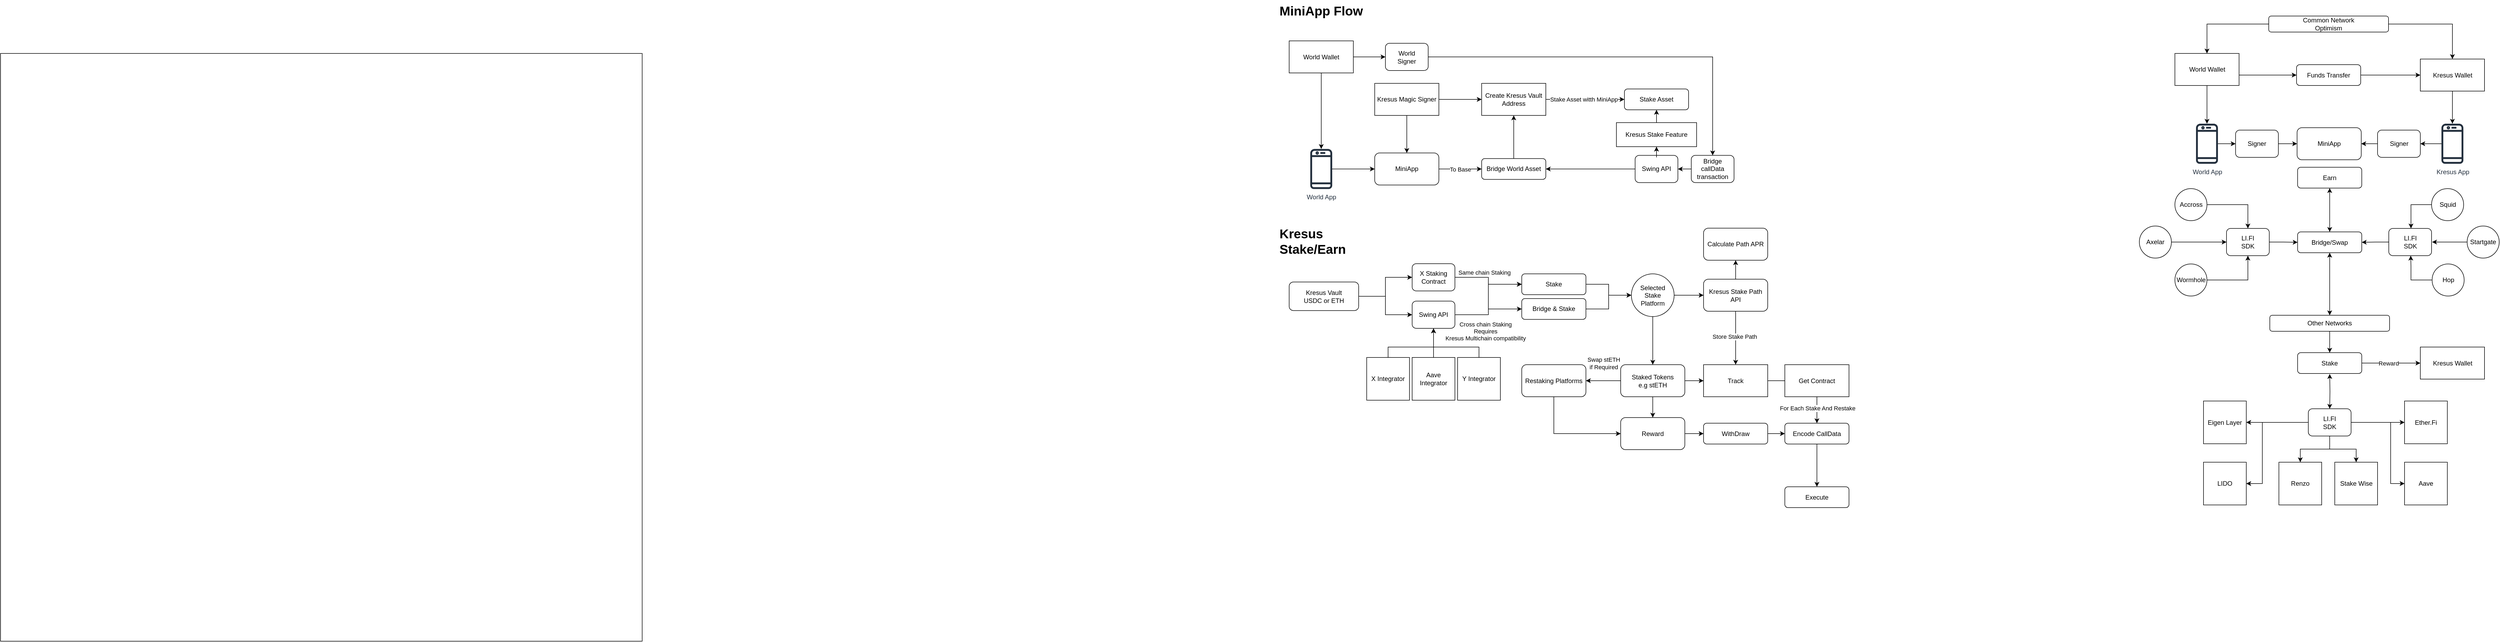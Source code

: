 <mxfile version="24.7.13">
  <diagram name="Page-1" id="8HVVYqKfXhcnhw4byhm_">
    <mxGraphModel dx="5235" dy="499" grid="1" gridSize="10" guides="1" tooltips="1" connect="1" arrows="1" fold="1" page="1" pageScale="1" pageWidth="850" pageHeight="1100" math="0" shadow="0">
      <root>
        <mxCell id="0" />
        <mxCell id="1" parent="0" />
        <mxCell id="dPlBs3OxKMqILGhpUdvq-78" value="" style="rounded=0;whiteSpace=wrap;html=1;" parent="1" vertex="1">
          <mxGeometry x="-3930" y="170" width="1200" height="1100" as="geometry" />
        </mxCell>
        <mxCell id="dPlBs3OxKMqILGhpUdvq-26" value="" style="edgeStyle=orthogonalEdgeStyle;rounded=0;orthogonalLoop=1;jettySize=auto;html=1;" parent="1" source="dPlBs3OxKMqILGhpUdvq-1" target="dPlBs3OxKMqILGhpUdvq-20" edge="1">
          <mxGeometry relative="1" as="geometry" />
        </mxCell>
        <mxCell id="dPlBs3OxKMqILGhpUdvq-1" value="World App" style="sketch=0;outlineConnect=0;fontColor=#232F3E;gradientColor=none;fillColor=#232F3D;strokeColor=none;dashed=0;verticalLabelPosition=bottom;verticalAlign=top;align=center;html=1;fontSize=12;fontStyle=0;aspect=fixed;pointerEvents=1;shape=mxgraph.aws4.mobile_client;" parent="1" vertex="1">
          <mxGeometry x="176" y="300" width="41" height="78" as="geometry" />
        </mxCell>
        <mxCell id="dPlBs3OxKMqILGhpUdvq-2" value="MiniApp" style="rounded=1;whiteSpace=wrap;html=1;" parent="1" vertex="1">
          <mxGeometry x="365" y="309" width="120" height="60" as="geometry" />
        </mxCell>
        <mxCell id="dPlBs3OxKMqILGhpUdvq-24" value="" style="edgeStyle=orthogonalEdgeStyle;rounded=0;orthogonalLoop=1;jettySize=auto;html=1;" parent="1" source="dPlBs3OxKMqILGhpUdvq-3" target="dPlBs3OxKMqILGhpUdvq-21" edge="1">
          <mxGeometry relative="1" as="geometry" />
        </mxCell>
        <mxCell id="dPlBs3OxKMqILGhpUdvq-3" value="Kresus App" style="sketch=0;outlineConnect=0;fontColor=#232F3E;gradientColor=none;fillColor=#232F3D;strokeColor=none;dashed=0;verticalLabelPosition=bottom;verticalAlign=top;align=center;html=1;fontSize=12;fontStyle=0;aspect=fixed;pointerEvents=1;shape=mxgraph.aws4.mobile_client;" parent="1" vertex="1">
          <mxGeometry x="635" y="300" width="41" height="78" as="geometry" />
        </mxCell>
        <mxCell id="dPlBs3OxKMqILGhpUdvq-11" style="edgeStyle=orthogonalEdgeStyle;rounded=0;orthogonalLoop=1;jettySize=auto;html=1;entryX=0;entryY=0.5;entryDx=0;entryDy=0;" parent="1" source="dPlBs3OxKMqILGhpUdvq-4" target="dPlBs3OxKMqILGhpUdvq-10" edge="1">
          <mxGeometry relative="1" as="geometry">
            <Array as="points">
              <mxPoint x="245" y="211" />
            </Array>
          </mxGeometry>
        </mxCell>
        <mxCell id="dPlBs3OxKMqILGhpUdvq-16" value="" style="edgeStyle=orthogonalEdgeStyle;rounded=0;orthogonalLoop=1;jettySize=auto;html=1;" parent="1" source="dPlBs3OxKMqILGhpUdvq-4" target="dPlBs3OxKMqILGhpUdvq-1" edge="1">
          <mxGeometry relative="1" as="geometry" />
        </mxCell>
        <mxCell id="dPlBs3OxKMqILGhpUdvq-4" value="World Wallet" style="rounded=0;whiteSpace=wrap;html=1;" parent="1" vertex="1">
          <mxGeometry x="136.5" y="170" width="120" height="60" as="geometry" />
        </mxCell>
        <mxCell id="dPlBs3OxKMqILGhpUdvq-12" style="edgeStyle=orthogonalEdgeStyle;rounded=0;orthogonalLoop=1;jettySize=auto;html=1;entryX=1;entryY=0.5;entryDx=0;entryDy=0;startArrow=classic;startFill=1;endArrow=none;endFill=0;" parent="1" source="dPlBs3OxKMqILGhpUdvq-5" target="dPlBs3OxKMqILGhpUdvq-10" edge="1">
          <mxGeometry relative="1" as="geometry">
            <Array as="points">
              <mxPoint x="605" y="211" />
            </Array>
          </mxGeometry>
        </mxCell>
        <mxCell id="dPlBs3OxKMqILGhpUdvq-17" value="" style="edgeStyle=orthogonalEdgeStyle;rounded=0;orthogonalLoop=1;jettySize=auto;html=1;" parent="1" source="dPlBs3OxKMqILGhpUdvq-5" target="dPlBs3OxKMqILGhpUdvq-3" edge="1">
          <mxGeometry relative="1" as="geometry" />
        </mxCell>
        <mxCell id="dPlBs3OxKMqILGhpUdvq-5" value="Kresus Wallet" style="rounded=0;whiteSpace=wrap;html=1;" parent="1" vertex="1">
          <mxGeometry x="595.5" y="180.5" width="120" height="60" as="geometry" />
        </mxCell>
        <mxCell id="dPlBs3OxKMqILGhpUdvq-22" style="edgeStyle=orthogonalEdgeStyle;rounded=0;orthogonalLoop=1;jettySize=auto;html=1;" parent="1" source="dPlBs3OxKMqILGhpUdvq-6" target="dPlBs3OxKMqILGhpUdvq-4" edge="1">
          <mxGeometry relative="1" as="geometry" />
        </mxCell>
        <mxCell id="dPlBs3OxKMqILGhpUdvq-23" style="edgeStyle=orthogonalEdgeStyle;rounded=0;orthogonalLoop=1;jettySize=auto;html=1;" parent="1" source="dPlBs3OxKMqILGhpUdvq-6" target="dPlBs3OxKMqILGhpUdvq-5" edge="1">
          <mxGeometry relative="1" as="geometry" />
        </mxCell>
        <mxCell id="dPlBs3OxKMqILGhpUdvq-6" value="Common Network&lt;br&gt;Optimism" style="rounded=1;whiteSpace=wrap;html=1;" parent="1" vertex="1">
          <mxGeometry x="312" y="100" width="224" height="30" as="geometry" />
        </mxCell>
        <mxCell id="dPlBs3OxKMqILGhpUdvq-10" value="Funds Transfer" style="rounded=1;whiteSpace=wrap;html=1;" parent="1" vertex="1">
          <mxGeometry x="364" y="191" width="120" height="39" as="geometry" />
        </mxCell>
        <mxCell id="dPlBs3OxKMqILGhpUdvq-15" value="" style="edgeStyle=orthogonalEdgeStyle;rounded=0;orthogonalLoop=1;jettySize=auto;html=1;startArrow=classic;startFill=1;" parent="1" source="dPlBs3OxKMqILGhpUdvq-13" target="dPlBs3OxKMqILGhpUdvq-14" edge="1">
          <mxGeometry relative="1" as="geometry" />
        </mxCell>
        <mxCell id="dPlBs3OxKMqILGhpUdvq-13" value="Earn" style="rounded=1;whiteSpace=wrap;html=1;" parent="1" vertex="1">
          <mxGeometry x="366" y="383" width="120" height="39" as="geometry" />
        </mxCell>
        <mxCell id="dPlBs3OxKMqILGhpUdvq-34" value="" style="edgeStyle=orthogonalEdgeStyle;rounded=0;orthogonalLoop=1;jettySize=auto;html=1;startArrow=classic;startFill=1;" parent="1" source="dPlBs3OxKMqILGhpUdvq-14" target="dPlBs3OxKMqILGhpUdvq-32" edge="1">
          <mxGeometry relative="1" as="geometry" />
        </mxCell>
        <mxCell id="dPlBs3OxKMqILGhpUdvq-14" value="Bridge/Swap" style="rounded=1;whiteSpace=wrap;html=1;" parent="1" vertex="1">
          <mxGeometry x="366" y="504" width="120" height="39" as="geometry" />
        </mxCell>
        <mxCell id="dPlBs3OxKMqILGhpUdvq-27" value="" style="edgeStyle=orthogonalEdgeStyle;rounded=0;orthogonalLoop=1;jettySize=auto;html=1;" parent="1" source="dPlBs3OxKMqILGhpUdvq-20" target="dPlBs3OxKMqILGhpUdvq-2" edge="1">
          <mxGeometry relative="1" as="geometry" />
        </mxCell>
        <mxCell id="dPlBs3OxKMqILGhpUdvq-20" value="Signer" style="rounded=1;whiteSpace=wrap;html=1;" parent="1" vertex="1">
          <mxGeometry x="250" y="313.5" width="80" height="51" as="geometry" />
        </mxCell>
        <mxCell id="dPlBs3OxKMqILGhpUdvq-25" value="" style="edgeStyle=orthogonalEdgeStyle;rounded=0;orthogonalLoop=1;jettySize=auto;html=1;" parent="1" source="dPlBs3OxKMqILGhpUdvq-21" target="dPlBs3OxKMqILGhpUdvq-2" edge="1">
          <mxGeometry relative="1" as="geometry" />
        </mxCell>
        <mxCell id="dPlBs3OxKMqILGhpUdvq-21" value="Signer" style="rounded=1;whiteSpace=wrap;html=1;" parent="1" vertex="1">
          <mxGeometry x="515.5" y="313.5" width="80" height="51" as="geometry" />
        </mxCell>
        <mxCell id="dPlBs3OxKMqILGhpUdvq-60" value="" style="edgeStyle=orthogonalEdgeStyle;rounded=0;orthogonalLoop=1;jettySize=auto;html=1;" parent="1" source="dPlBs3OxKMqILGhpUdvq-32" target="dPlBs3OxKMqILGhpUdvq-59" edge="1">
          <mxGeometry relative="1" as="geometry" />
        </mxCell>
        <mxCell id="dPlBs3OxKMqILGhpUdvq-32" value="Other Networks" style="rounded=1;whiteSpace=wrap;html=1;" parent="1" vertex="1">
          <mxGeometry x="314" y="660" width="224" height="30" as="geometry" />
        </mxCell>
        <mxCell id="dPlBs3OxKMqILGhpUdvq-53" style="edgeStyle=orthogonalEdgeStyle;rounded=0;orthogonalLoop=1;jettySize=auto;html=1;" parent="1" source="dPlBs3OxKMqILGhpUdvq-39" target="dPlBs3OxKMqILGhpUdvq-51" edge="1">
          <mxGeometry relative="1" as="geometry" />
        </mxCell>
        <mxCell id="dPlBs3OxKMqILGhpUdvq-39" value="Accross" style="ellipse;whiteSpace=wrap;html=1;aspect=fixed;" parent="1" vertex="1">
          <mxGeometry x="136.5" y="423" width="60" height="60" as="geometry" />
        </mxCell>
        <mxCell id="dPlBs3OxKMqILGhpUdvq-54" style="edgeStyle=orthogonalEdgeStyle;rounded=0;orthogonalLoop=1;jettySize=auto;html=1;" parent="1" source="dPlBs3OxKMqILGhpUdvq-41" target="dPlBs3OxKMqILGhpUdvq-51" edge="1">
          <mxGeometry relative="1" as="geometry" />
        </mxCell>
        <mxCell id="dPlBs3OxKMqILGhpUdvq-41" value="Axelar" style="ellipse;whiteSpace=wrap;html=1;aspect=fixed;" parent="1" vertex="1">
          <mxGeometry x="70" y="493" width="60" height="60" as="geometry" />
        </mxCell>
        <mxCell id="dPlBs3OxKMqILGhpUdvq-55" style="edgeStyle=orthogonalEdgeStyle;rounded=0;orthogonalLoop=1;jettySize=auto;html=1;" parent="1" source="dPlBs3OxKMqILGhpUdvq-42" target="dPlBs3OxKMqILGhpUdvq-51" edge="1">
          <mxGeometry relative="1" as="geometry" />
        </mxCell>
        <mxCell id="dPlBs3OxKMqILGhpUdvq-42" value="Wormhole" style="ellipse;whiteSpace=wrap;html=1;aspect=fixed;" parent="1" vertex="1">
          <mxGeometry x="136.5" y="564" width="60" height="60" as="geometry" />
        </mxCell>
        <mxCell id="dPlBs3OxKMqILGhpUdvq-47" style="edgeStyle=orthogonalEdgeStyle;rounded=0;orthogonalLoop=1;jettySize=auto;html=1;" parent="1" edge="1">
          <mxGeometry relative="1" as="geometry">
            <mxPoint x="617.5" y="453" as="sourcePoint" />
            <mxPoint x="578.026" y="497.5" as="targetPoint" />
            <Array as="points">
              <mxPoint x="578" y="453" />
            </Array>
          </mxGeometry>
        </mxCell>
        <mxCell id="dPlBs3OxKMqILGhpUdvq-43" value="Squid" style="ellipse;whiteSpace=wrap;html=1;aspect=fixed;" parent="1" vertex="1">
          <mxGeometry x="616.5" y="423" width="60" height="60" as="geometry" />
        </mxCell>
        <mxCell id="dPlBs3OxKMqILGhpUdvq-48" value="" style="edgeStyle=orthogonalEdgeStyle;rounded=0;orthogonalLoop=1;jettySize=auto;html=1;" parent="1" source="dPlBs3OxKMqILGhpUdvq-44" edge="1">
          <mxGeometry relative="1" as="geometry">
            <mxPoint x="617.5" y="523" as="targetPoint" />
          </mxGeometry>
        </mxCell>
        <mxCell id="dPlBs3OxKMqILGhpUdvq-44" value="Startgate" style="ellipse;whiteSpace=wrap;html=1;aspect=fixed;" parent="1" vertex="1">
          <mxGeometry x="683" y="493" width="60" height="60" as="geometry" />
        </mxCell>
        <mxCell id="dPlBs3OxKMqILGhpUdvq-49" style="edgeStyle=orthogonalEdgeStyle;rounded=0;orthogonalLoop=1;jettySize=auto;html=1;entryX=0.5;entryY=1;entryDx=0;entryDy=0;" parent="1" source="dPlBs3OxKMqILGhpUdvq-45" edge="1">
          <mxGeometry relative="1" as="geometry">
            <mxPoint x="577.5" y="548.5" as="targetPoint" />
            <Array as="points">
              <mxPoint x="578" y="594" />
              <mxPoint x="578" y="568" />
              <mxPoint x="578" y="568" />
            </Array>
          </mxGeometry>
        </mxCell>
        <mxCell id="dPlBs3OxKMqILGhpUdvq-45" value="Hop" style="ellipse;whiteSpace=wrap;html=1;aspect=fixed;" parent="1" vertex="1">
          <mxGeometry x="617.5" y="564" width="60" height="60" as="geometry" />
        </mxCell>
        <mxCell id="dPlBs3OxKMqILGhpUdvq-50" value="" style="edgeStyle=orthogonalEdgeStyle;rounded=0;orthogonalLoop=1;jettySize=auto;html=1;" parent="1" source="dPlBs3OxKMqILGhpUdvq-46" target="dPlBs3OxKMqILGhpUdvq-14" edge="1">
          <mxGeometry relative="1" as="geometry" />
        </mxCell>
        <mxCell id="dPlBs3OxKMqILGhpUdvq-46" value="LI.FI&lt;br&gt;SDK" style="rounded=1;whiteSpace=wrap;html=1;" parent="1" vertex="1">
          <mxGeometry x="536.5" y="497.5" width="80" height="51" as="geometry" />
        </mxCell>
        <mxCell id="dPlBs3OxKMqILGhpUdvq-52" value="" style="edgeStyle=orthogonalEdgeStyle;rounded=0;orthogonalLoop=1;jettySize=auto;html=1;" parent="1" source="dPlBs3OxKMqILGhpUdvq-51" target="dPlBs3OxKMqILGhpUdvq-14" edge="1">
          <mxGeometry relative="1" as="geometry" />
        </mxCell>
        <mxCell id="dPlBs3OxKMqILGhpUdvq-51" value="LI.FI&lt;br&gt;SDK" style="rounded=1;whiteSpace=wrap;html=1;" parent="1" vertex="1">
          <mxGeometry x="233" y="497.5" width="80" height="51" as="geometry" />
        </mxCell>
        <mxCell id="dPlBs3OxKMqILGhpUdvq-68" style="edgeStyle=orthogonalEdgeStyle;rounded=0;orthogonalLoop=1;jettySize=auto;html=1;entryX=1;entryY=0.5;entryDx=0;entryDy=0;" parent="1" source="dPlBs3OxKMqILGhpUdvq-56" target="dPlBs3OxKMqILGhpUdvq-58" edge="1">
          <mxGeometry relative="1" as="geometry" />
        </mxCell>
        <mxCell id="dPlBs3OxKMqILGhpUdvq-69" style="edgeStyle=orthogonalEdgeStyle;rounded=0;orthogonalLoop=1;jettySize=auto;html=1;entryX=1;entryY=0.5;entryDx=0;entryDy=0;" parent="1" source="dPlBs3OxKMqILGhpUdvq-56" target="dPlBs3OxKMqILGhpUdvq-61" edge="1">
          <mxGeometry relative="1" as="geometry">
            <Array as="points">
              <mxPoint x="300" y="860" />
              <mxPoint x="300" y="975" />
            </Array>
          </mxGeometry>
        </mxCell>
        <mxCell id="dPlBs3OxKMqILGhpUdvq-70" style="edgeStyle=orthogonalEdgeStyle;rounded=0;orthogonalLoop=1;jettySize=auto;html=1;" parent="1" source="dPlBs3OxKMqILGhpUdvq-56" target="dPlBs3OxKMqILGhpUdvq-62" edge="1">
          <mxGeometry relative="1" as="geometry" />
        </mxCell>
        <mxCell id="dPlBs3OxKMqILGhpUdvq-71" style="edgeStyle=orthogonalEdgeStyle;rounded=0;orthogonalLoop=1;jettySize=auto;html=1;" parent="1" source="dPlBs3OxKMqILGhpUdvq-56" target="dPlBs3OxKMqILGhpUdvq-63" edge="1">
          <mxGeometry relative="1" as="geometry" />
        </mxCell>
        <mxCell id="dPlBs3OxKMqILGhpUdvq-72" style="edgeStyle=orthogonalEdgeStyle;rounded=0;orthogonalLoop=1;jettySize=auto;html=1;entryX=0;entryY=0.5;entryDx=0;entryDy=0;" parent="1" source="dPlBs3OxKMqILGhpUdvq-56" target="dPlBs3OxKMqILGhpUdvq-64" edge="1">
          <mxGeometry relative="1" as="geometry">
            <Array as="points">
              <mxPoint x="540" y="860" />
              <mxPoint x="540" y="975" />
            </Array>
          </mxGeometry>
        </mxCell>
        <mxCell id="dPlBs3OxKMqILGhpUdvq-73" style="edgeStyle=orthogonalEdgeStyle;rounded=0;orthogonalLoop=1;jettySize=auto;html=1;entryX=0;entryY=0.5;entryDx=0;entryDy=0;" parent="1" source="dPlBs3OxKMqILGhpUdvq-56" target="dPlBs3OxKMqILGhpUdvq-65" edge="1">
          <mxGeometry relative="1" as="geometry" />
        </mxCell>
        <mxCell id="dPlBs3OxKMqILGhpUdvq-56" value="LI.FI&lt;br&gt;SDK" style="rounded=1;whiteSpace=wrap;html=1;" parent="1" vertex="1">
          <mxGeometry x="386" y="835" width="80" height="51" as="geometry" />
        </mxCell>
        <mxCell id="dPlBs3OxKMqILGhpUdvq-58" value="Eigen Layer" style="whiteSpace=wrap;html=1;aspect=fixed;" parent="1" vertex="1">
          <mxGeometry x="190" y="820.5" width="80" height="80" as="geometry" />
        </mxCell>
        <mxCell id="dPlBs3OxKMqILGhpUdvq-67" value="" style="edgeStyle=orthogonalEdgeStyle;rounded=0;orthogonalLoop=1;jettySize=auto;html=1;startArrow=classic;startFill=1;" parent="1" target="dPlBs3OxKMqILGhpUdvq-56" edge="1">
          <mxGeometry relative="1" as="geometry">
            <mxPoint x="426" y="770" as="sourcePoint" />
          </mxGeometry>
        </mxCell>
        <mxCell id="dPlBs3OxKMqILGhpUdvq-75" value="" style="edgeStyle=orthogonalEdgeStyle;rounded=0;orthogonalLoop=1;jettySize=auto;html=1;" parent="1" source="dPlBs3OxKMqILGhpUdvq-59" target="dPlBs3OxKMqILGhpUdvq-74" edge="1">
          <mxGeometry relative="1" as="geometry" />
        </mxCell>
        <mxCell id="dPlBs3OxKMqILGhpUdvq-76" value="Reward" style="edgeLabel;html=1;align=center;verticalAlign=middle;resizable=0;points=[];" parent="dPlBs3OxKMqILGhpUdvq-75" vertex="1" connectable="0">
          <mxGeometry x="-0.32" y="-1" relative="1" as="geometry">
            <mxPoint x="13" y="-1" as="offset" />
          </mxGeometry>
        </mxCell>
        <mxCell id="dPlBs3OxKMqILGhpUdvq-59" value="Stake" style="rounded=1;whiteSpace=wrap;html=1;" parent="1" vertex="1">
          <mxGeometry x="366" y="730" width="120" height="39" as="geometry" />
        </mxCell>
        <mxCell id="dPlBs3OxKMqILGhpUdvq-61" value="LIDO" style="whiteSpace=wrap;html=1;aspect=fixed;" parent="1" vertex="1">
          <mxGeometry x="190" y="935" width="80" height="80" as="geometry" />
        </mxCell>
        <mxCell id="dPlBs3OxKMqILGhpUdvq-62" value="Renzo" style="whiteSpace=wrap;html=1;aspect=fixed;" parent="1" vertex="1">
          <mxGeometry x="331" y="935" width="80" height="80" as="geometry" />
        </mxCell>
        <mxCell id="dPlBs3OxKMqILGhpUdvq-63" value="Stake Wise" style="whiteSpace=wrap;html=1;aspect=fixed;" parent="1" vertex="1">
          <mxGeometry x="435.5" y="935" width="80" height="80" as="geometry" />
        </mxCell>
        <mxCell id="dPlBs3OxKMqILGhpUdvq-64" value="Aave" style="whiteSpace=wrap;html=1;aspect=fixed;" parent="1" vertex="1">
          <mxGeometry x="566" y="935" width="80" height="80" as="geometry" />
        </mxCell>
        <mxCell id="dPlBs3OxKMqILGhpUdvq-65" value="Ether.Fi" style="whiteSpace=wrap;html=1;aspect=fixed;" parent="1" vertex="1">
          <mxGeometry x="566" y="820.5" width="80" height="80" as="geometry" />
        </mxCell>
        <mxCell id="dPlBs3OxKMqILGhpUdvq-74" value="Kresus Wallet" style="rounded=0;whiteSpace=wrap;html=1;" parent="1" vertex="1">
          <mxGeometry x="595.5" y="719.5" width="120" height="60" as="geometry" />
        </mxCell>
        <mxCell id="dPlBs3OxKMqILGhpUdvq-79" value="&lt;h1 style=&quot;margin-top: 0px;&quot;&gt;Kresus Stake/Earn&lt;/h1&gt;" style="text;html=1;whiteSpace=wrap;overflow=hidden;rounded=0;" parent="1" vertex="1">
          <mxGeometry x="-1540" y="487" width="130" height="70" as="geometry" />
        </mxCell>
        <mxCell id="gFVc1AAmk8zruogiBaDs-9" value="" style="edgeStyle=orthogonalEdgeStyle;rounded=0;orthogonalLoop=1;jettySize=auto;html=1;" edge="1" parent="1" source="gFVc1AAmk8zruogiBaDs-2" target="gFVc1AAmk8zruogiBaDs-8">
          <mxGeometry relative="1" as="geometry" />
        </mxCell>
        <mxCell id="gFVc1AAmk8zruogiBaDs-2" value="World App" style="sketch=0;outlineConnect=0;fontColor=#232F3E;gradientColor=none;fillColor=#232F3D;strokeColor=none;dashed=0;verticalLabelPosition=bottom;verticalAlign=top;align=center;html=1;fontSize=12;fontStyle=0;aspect=fixed;pointerEvents=1;shape=mxgraph.aws4.mobile_client;" vertex="1" parent="1">
          <mxGeometry x="-1480.5" y="347.25" width="41" height="78" as="geometry" />
        </mxCell>
        <mxCell id="gFVc1AAmk8zruogiBaDs-5" value="" style="edgeStyle=orthogonalEdgeStyle;rounded=0;orthogonalLoop=1;jettySize=auto;html=1;" edge="1" parent="1" source="gFVc1AAmk8zruogiBaDs-3" target="gFVc1AAmk8zruogiBaDs-2">
          <mxGeometry relative="1" as="geometry" />
        </mxCell>
        <mxCell id="gFVc1AAmk8zruogiBaDs-6" value="" style="edgeStyle=orthogonalEdgeStyle;rounded=0;orthogonalLoop=1;jettySize=auto;html=1;" edge="1" parent="1" source="gFVc1AAmk8zruogiBaDs-3" target="gFVc1AAmk8zruogiBaDs-4">
          <mxGeometry relative="1" as="geometry" />
        </mxCell>
        <mxCell id="gFVc1AAmk8zruogiBaDs-3" value="World Wallet" style="rounded=0;whiteSpace=wrap;html=1;" vertex="1" parent="1">
          <mxGeometry x="-1520" y="146.5" width="120" height="60" as="geometry" />
        </mxCell>
        <mxCell id="gFVc1AAmk8zruogiBaDs-87" style="edgeStyle=orthogonalEdgeStyle;rounded=0;orthogonalLoop=1;jettySize=auto;html=1;" edge="1" parent="1" source="gFVc1AAmk8zruogiBaDs-4" target="gFVc1AAmk8zruogiBaDs-84">
          <mxGeometry relative="1" as="geometry" />
        </mxCell>
        <mxCell id="gFVc1AAmk8zruogiBaDs-4" value="World&lt;br&gt;Signer" style="rounded=1;whiteSpace=wrap;html=1;" vertex="1" parent="1">
          <mxGeometry x="-1340" y="151" width="80" height="51" as="geometry" />
        </mxCell>
        <mxCell id="gFVc1AAmk8zruogiBaDs-10" value="" style="edgeStyle=orthogonalEdgeStyle;rounded=0;orthogonalLoop=1;jettySize=auto;html=1;" edge="1" parent="1" source="gFVc1AAmk8zruogiBaDs-7" target="gFVc1AAmk8zruogiBaDs-8">
          <mxGeometry relative="1" as="geometry" />
        </mxCell>
        <mxCell id="gFVc1AAmk8zruogiBaDs-12" value="" style="edgeStyle=orthogonalEdgeStyle;rounded=0;orthogonalLoop=1;jettySize=auto;html=1;" edge="1" parent="1" source="gFVc1AAmk8zruogiBaDs-7" target="gFVc1AAmk8zruogiBaDs-11">
          <mxGeometry relative="1" as="geometry" />
        </mxCell>
        <mxCell id="gFVc1AAmk8zruogiBaDs-7" value="Kresus Magic Signer" style="rounded=0;whiteSpace=wrap;html=1;" vertex="1" parent="1">
          <mxGeometry x="-1360" y="226" width="120" height="60" as="geometry" />
        </mxCell>
        <mxCell id="gFVc1AAmk8zruogiBaDs-16" value="" style="edgeStyle=orthogonalEdgeStyle;rounded=0;orthogonalLoop=1;jettySize=auto;html=1;" edge="1" parent="1" source="gFVc1AAmk8zruogiBaDs-8" target="gFVc1AAmk8zruogiBaDs-13">
          <mxGeometry relative="1" as="geometry" />
        </mxCell>
        <mxCell id="gFVc1AAmk8zruogiBaDs-29" value="To Base" style="edgeLabel;html=1;align=center;verticalAlign=middle;resizable=0;points=[];" vertex="1" connectable="0" parent="gFVc1AAmk8zruogiBaDs-16">
          <mxGeometry x="-0.246" y="-3" relative="1" as="geometry">
            <mxPoint x="10" y="-3" as="offset" />
          </mxGeometry>
        </mxCell>
        <mxCell id="gFVc1AAmk8zruogiBaDs-8" value="MiniApp" style="rounded=1;whiteSpace=wrap;html=1;" vertex="1" parent="1">
          <mxGeometry x="-1360" y="356.25" width="120" height="60" as="geometry" />
        </mxCell>
        <mxCell id="gFVc1AAmk8zruogiBaDs-19" value="" style="edgeStyle=orthogonalEdgeStyle;rounded=0;orthogonalLoop=1;jettySize=auto;html=1;" edge="1" parent="1" source="gFVc1AAmk8zruogiBaDs-11" target="gFVc1AAmk8zruogiBaDs-18">
          <mxGeometry relative="1" as="geometry" />
        </mxCell>
        <mxCell id="gFVc1AAmk8zruogiBaDs-20" value="Stake Asset witth MiniApp" style="edgeLabel;html=1;align=center;verticalAlign=middle;resizable=0;points=[];" vertex="1" connectable="0" parent="gFVc1AAmk8zruogiBaDs-19">
          <mxGeometry x="-0.231" y="2" relative="1" as="geometry">
            <mxPoint x="14" y="2" as="offset" />
          </mxGeometry>
        </mxCell>
        <mxCell id="gFVc1AAmk8zruogiBaDs-11" value="Create Kresus Vault Address" style="rounded=0;whiteSpace=wrap;html=1;" vertex="1" parent="1">
          <mxGeometry x="-1160" y="226" width="120" height="60" as="geometry" />
        </mxCell>
        <mxCell id="gFVc1AAmk8zruogiBaDs-17" value="" style="edgeStyle=orthogonalEdgeStyle;rounded=0;orthogonalLoop=1;jettySize=auto;html=1;" edge="1" parent="1" source="gFVc1AAmk8zruogiBaDs-13" target="gFVc1AAmk8zruogiBaDs-11">
          <mxGeometry relative="1" as="geometry" />
        </mxCell>
        <mxCell id="gFVc1AAmk8zruogiBaDs-13" value="Bridge World Asset" style="rounded=1;whiteSpace=wrap;html=1;" vertex="1" parent="1">
          <mxGeometry x="-1160" y="366.75" width="120" height="39" as="geometry" />
        </mxCell>
        <mxCell id="gFVc1AAmk8zruogiBaDs-18" value="Stake Asset" style="rounded=1;whiteSpace=wrap;html=1;" vertex="1" parent="1">
          <mxGeometry x="-893" y="236.5" width="120" height="39" as="geometry" />
        </mxCell>
        <mxCell id="gFVc1AAmk8zruogiBaDs-21" value="&lt;h1 style=&quot;margin-top: 0px;&quot;&gt;MiniApp Flow&lt;/h1&gt;&lt;p&gt;.&lt;/p&gt;" style="text;html=1;whiteSpace=wrap;overflow=hidden;rounded=0;" vertex="1" parent="1">
          <mxGeometry x="-1540" y="70" width="180" height="40" as="geometry" />
        </mxCell>
        <mxCell id="gFVc1AAmk8zruogiBaDs-26" style="edgeStyle=orthogonalEdgeStyle;rounded=0;orthogonalLoop=1;jettySize=auto;html=1;entryX=1;entryY=0.5;entryDx=0;entryDy=0;" edge="1" parent="1" source="gFVc1AAmk8zruogiBaDs-22" target="gFVc1AAmk8zruogiBaDs-13">
          <mxGeometry relative="1" as="geometry" />
        </mxCell>
        <mxCell id="gFVc1AAmk8zruogiBaDs-27" style="edgeStyle=orthogonalEdgeStyle;rounded=0;orthogonalLoop=1;jettySize=auto;html=1;entryX=0.5;entryY=1;entryDx=0;entryDy=0;" edge="1" parent="1" source="gFVc1AAmk8zruogiBaDs-51" target="gFVc1AAmk8zruogiBaDs-18">
          <mxGeometry relative="1" as="geometry" />
        </mxCell>
        <mxCell id="gFVc1AAmk8zruogiBaDs-22" value="Swing API" style="rounded=1;whiteSpace=wrap;html=1;" vertex="1" parent="1">
          <mxGeometry x="-873" y="360.75" width="80" height="51" as="geometry" />
        </mxCell>
        <mxCell id="gFVc1AAmk8zruogiBaDs-32" value="" style="edgeStyle=orthogonalEdgeStyle;rounded=0;orthogonalLoop=1;jettySize=auto;html=1;" edge="1" parent="1" source="gFVc1AAmk8zruogiBaDs-30" target="gFVc1AAmk8zruogiBaDs-31">
          <mxGeometry relative="1" as="geometry" />
        </mxCell>
        <mxCell id="gFVc1AAmk8zruogiBaDs-34" style="edgeStyle=orthogonalEdgeStyle;rounded=0;orthogonalLoop=1;jettySize=auto;html=1;entryX=0;entryY=0.5;entryDx=0;entryDy=0;" edge="1" parent="1" source="gFVc1AAmk8zruogiBaDs-30" target="gFVc1AAmk8zruogiBaDs-33">
          <mxGeometry relative="1" as="geometry" />
        </mxCell>
        <mxCell id="gFVc1AAmk8zruogiBaDs-30" value="Kresus Vault&lt;br&gt;USDC or ETH" style="rounded=1;whiteSpace=wrap;html=1;" vertex="1" parent="1">
          <mxGeometry x="-1520" y="597.75" width="130" height="53.5" as="geometry" />
        </mxCell>
        <mxCell id="gFVc1AAmk8zruogiBaDs-47" style="edgeStyle=orthogonalEdgeStyle;rounded=0;orthogonalLoop=1;jettySize=auto;html=1;" edge="1" parent="1" source="gFVc1AAmk8zruogiBaDs-31" target="gFVc1AAmk8zruogiBaDs-44">
          <mxGeometry relative="1" as="geometry" />
        </mxCell>
        <mxCell id="gFVc1AAmk8zruogiBaDs-48" style="edgeStyle=orthogonalEdgeStyle;rounded=0;orthogonalLoop=1;jettySize=auto;html=1;entryX=0;entryY=0.5;entryDx=0;entryDy=0;" edge="1" parent="1" source="gFVc1AAmk8zruogiBaDs-31" target="gFVc1AAmk8zruogiBaDs-41">
          <mxGeometry relative="1" as="geometry" />
        </mxCell>
        <mxCell id="gFVc1AAmk8zruogiBaDs-49" value="Cross chain Staking&lt;br&gt;Requires &lt;br&gt;Kresus Multichain compatibility" style="edgeLabel;html=1;align=center;verticalAlign=middle;resizable=0;points=[];" vertex="1" connectable="0" parent="gFVc1AAmk8zruogiBaDs-48">
          <mxGeometry x="-0.505" y="-1" relative="1" as="geometry">
            <mxPoint x="12" y="30" as="offset" />
          </mxGeometry>
        </mxCell>
        <mxCell id="gFVc1AAmk8zruogiBaDs-31" value="Swing API" style="rounded=1;whiteSpace=wrap;html=1;" vertex="1" parent="1">
          <mxGeometry x="-1290" y="633.5" width="80" height="51" as="geometry" />
        </mxCell>
        <mxCell id="gFVc1AAmk8zruogiBaDs-46" style="edgeStyle=orthogonalEdgeStyle;rounded=0;orthogonalLoop=1;jettySize=auto;html=1;" edge="1" parent="1" source="gFVc1AAmk8zruogiBaDs-33" target="gFVc1AAmk8zruogiBaDs-41">
          <mxGeometry relative="1" as="geometry" />
        </mxCell>
        <mxCell id="gFVc1AAmk8zruogiBaDs-33" value="X Staking&lt;br&gt;Contract" style="rounded=1;whiteSpace=wrap;html=1;" vertex="1" parent="1">
          <mxGeometry x="-1290" y="563.5" width="80" height="51" as="geometry" />
        </mxCell>
        <mxCell id="gFVc1AAmk8zruogiBaDs-36" value="" style="edgeStyle=orthogonalEdgeStyle;rounded=0;orthogonalLoop=1;jettySize=auto;html=1;" edge="1" parent="1" source="gFVc1AAmk8zruogiBaDs-35" target="gFVc1AAmk8zruogiBaDs-31">
          <mxGeometry relative="1" as="geometry" />
        </mxCell>
        <mxCell id="gFVc1AAmk8zruogiBaDs-35" value="Aave Integrator" style="whiteSpace=wrap;html=1;aspect=fixed;" vertex="1" parent="1">
          <mxGeometry x="-1290" y="739" width="80" height="80" as="geometry" />
        </mxCell>
        <mxCell id="gFVc1AAmk8zruogiBaDs-40" style="edgeStyle=orthogonalEdgeStyle;rounded=0;orthogonalLoop=1;jettySize=auto;html=1;entryX=0.5;entryY=1;entryDx=0;entryDy=0;" edge="1" parent="1" source="gFVc1AAmk8zruogiBaDs-37" target="gFVc1AAmk8zruogiBaDs-31">
          <mxGeometry relative="1" as="geometry">
            <Array as="points">
              <mxPoint x="-1335" y="719.5" />
              <mxPoint x="-1250" y="719.5" />
            </Array>
          </mxGeometry>
        </mxCell>
        <mxCell id="gFVc1AAmk8zruogiBaDs-37" value="X Integrator" style="whiteSpace=wrap;html=1;aspect=fixed;" vertex="1" parent="1">
          <mxGeometry x="-1375" y="739" width="80" height="80" as="geometry" />
        </mxCell>
        <mxCell id="gFVc1AAmk8zruogiBaDs-39" style="edgeStyle=orthogonalEdgeStyle;rounded=0;orthogonalLoop=1;jettySize=auto;html=1;entryX=0.5;entryY=1;entryDx=0;entryDy=0;" edge="1" parent="1" source="gFVc1AAmk8zruogiBaDs-38" target="gFVc1AAmk8zruogiBaDs-31">
          <mxGeometry relative="1" as="geometry">
            <Array as="points">
              <mxPoint x="-1165" y="719.5" />
              <mxPoint x="-1250" y="719.5" />
            </Array>
          </mxGeometry>
        </mxCell>
        <mxCell id="gFVc1AAmk8zruogiBaDs-38" value="Y Integrator" style="whiteSpace=wrap;html=1;aspect=fixed;" vertex="1" parent="1">
          <mxGeometry x="-1205" y="739" width="80" height="80" as="geometry" />
        </mxCell>
        <mxCell id="gFVc1AAmk8zruogiBaDs-54" value="" style="edgeStyle=orthogonalEdgeStyle;rounded=0;orthogonalLoop=1;jettySize=auto;html=1;" edge="1" parent="1" source="gFVc1AAmk8zruogiBaDs-41" target="gFVc1AAmk8zruogiBaDs-53">
          <mxGeometry relative="1" as="geometry" />
        </mxCell>
        <mxCell id="gFVc1AAmk8zruogiBaDs-41" value="Stake" style="rounded=1;whiteSpace=wrap;html=1;" vertex="1" parent="1">
          <mxGeometry x="-1085" y="582.5" width="120" height="39" as="geometry" />
        </mxCell>
        <mxCell id="gFVc1AAmk8zruogiBaDs-55" style="edgeStyle=orthogonalEdgeStyle;rounded=0;orthogonalLoop=1;jettySize=auto;html=1;entryX=0;entryY=0.5;entryDx=0;entryDy=0;" edge="1" parent="1" source="gFVc1AAmk8zruogiBaDs-44" target="gFVc1AAmk8zruogiBaDs-53">
          <mxGeometry relative="1" as="geometry" />
        </mxCell>
        <mxCell id="gFVc1AAmk8zruogiBaDs-44" value="Bridge &amp;amp; Stake" style="rounded=1;whiteSpace=wrap;html=1;" vertex="1" parent="1">
          <mxGeometry x="-1085" y="628.75" width="120" height="39" as="geometry" />
        </mxCell>
        <mxCell id="gFVc1AAmk8zruogiBaDs-50" value="Same chain Staking" style="edgeLabel;html=1;align=center;verticalAlign=middle;resizable=0;points=[];" vertex="1" connectable="0" parent="1">
          <mxGeometry x="-1155.002" y="579.505" as="geometry" />
        </mxCell>
        <mxCell id="gFVc1AAmk8zruogiBaDs-52" value="" style="edgeStyle=orthogonalEdgeStyle;rounded=0;orthogonalLoop=1;jettySize=auto;html=1;entryX=0.5;entryY=1;entryDx=0;entryDy=0;" edge="1" parent="1" source="gFVc1AAmk8zruogiBaDs-22" target="gFVc1AAmk8zruogiBaDs-51">
          <mxGeometry relative="1" as="geometry">
            <mxPoint x="-833" y="361" as="sourcePoint" />
            <mxPoint x="-833" y="276" as="targetPoint" />
          </mxGeometry>
        </mxCell>
        <mxCell id="gFVc1AAmk8zruogiBaDs-51" value="Kresus Stake Feature" style="rounded=0;whiteSpace=wrap;html=1;" vertex="1" parent="1">
          <mxGeometry x="-908" y="299.5" width="150" height="45" as="geometry" />
        </mxCell>
        <mxCell id="gFVc1AAmk8zruogiBaDs-57" value="" style="edgeStyle=orthogonalEdgeStyle;rounded=0;orthogonalLoop=1;jettySize=auto;html=1;" edge="1" parent="1" source="gFVc1AAmk8zruogiBaDs-53" target="gFVc1AAmk8zruogiBaDs-56">
          <mxGeometry relative="1" as="geometry" />
        </mxCell>
        <mxCell id="gFVc1AAmk8zruogiBaDs-66" value="" style="edgeStyle=orthogonalEdgeStyle;rounded=0;orthogonalLoop=1;jettySize=auto;html=1;" edge="1" parent="1" source="gFVc1AAmk8zruogiBaDs-53" target="gFVc1AAmk8zruogiBaDs-64">
          <mxGeometry relative="1" as="geometry" />
        </mxCell>
        <mxCell id="gFVc1AAmk8zruogiBaDs-53" value="Selected&lt;br&gt;Stake&lt;br&gt;Platform" style="ellipse;whiteSpace=wrap;html=1;rounded=1;" vertex="1" parent="1">
          <mxGeometry x="-880" y="582.5" width="80" height="80" as="geometry" />
        </mxCell>
        <mxCell id="gFVc1AAmk8zruogiBaDs-59" value="" style="edgeStyle=orthogonalEdgeStyle;rounded=0;orthogonalLoop=1;jettySize=auto;html=1;" edge="1" parent="1" source="gFVc1AAmk8zruogiBaDs-56" target="gFVc1AAmk8zruogiBaDs-58">
          <mxGeometry relative="1" as="geometry" />
        </mxCell>
        <mxCell id="gFVc1AAmk8zruogiBaDs-60" value="Swap stETH&lt;div&gt;if Required&lt;/div&gt;" style="edgeLabel;html=1;align=center;verticalAlign=middle;resizable=0;points=[];" vertex="1" connectable="0" parent="gFVc1AAmk8zruogiBaDs-59">
          <mxGeometry x="0.115" y="-1" relative="1" as="geometry">
            <mxPoint x="4" y="-32" as="offset" />
          </mxGeometry>
        </mxCell>
        <mxCell id="gFVc1AAmk8zruogiBaDs-62" value="" style="edgeStyle=orthogonalEdgeStyle;rounded=0;orthogonalLoop=1;jettySize=auto;html=1;" edge="1" parent="1" source="gFVc1AAmk8zruogiBaDs-56" target="gFVc1AAmk8zruogiBaDs-61">
          <mxGeometry relative="1" as="geometry" />
        </mxCell>
        <mxCell id="gFVc1AAmk8zruogiBaDs-68" value="" style="edgeStyle=orthogonalEdgeStyle;rounded=0;orthogonalLoop=1;jettySize=auto;html=1;" edge="1" parent="1" source="gFVc1AAmk8zruogiBaDs-56" target="gFVc1AAmk8zruogiBaDs-65">
          <mxGeometry relative="1" as="geometry" />
        </mxCell>
        <mxCell id="gFVc1AAmk8zruogiBaDs-56" value="Staked Tokens&lt;div&gt;e.g stETH&lt;/div&gt;" style="whiteSpace=wrap;html=1;rounded=1;" vertex="1" parent="1">
          <mxGeometry x="-900" y="752.5" width="120" height="60" as="geometry" />
        </mxCell>
        <mxCell id="gFVc1AAmk8zruogiBaDs-82" style="edgeStyle=orthogonalEdgeStyle;rounded=0;orthogonalLoop=1;jettySize=auto;html=1;entryX=0;entryY=0.5;entryDx=0;entryDy=0;" edge="1" parent="1" source="gFVc1AAmk8zruogiBaDs-58" target="gFVc1AAmk8zruogiBaDs-61">
          <mxGeometry relative="1" as="geometry">
            <Array as="points">
              <mxPoint x="-1025" y="881.5" />
            </Array>
          </mxGeometry>
        </mxCell>
        <mxCell id="gFVc1AAmk8zruogiBaDs-58" value="Restaking Platforms" style="whiteSpace=wrap;html=1;rounded=1;" vertex="1" parent="1">
          <mxGeometry x="-1085" y="752.5" width="120" height="60" as="geometry" />
        </mxCell>
        <mxCell id="gFVc1AAmk8zruogiBaDs-73" value="" style="edgeStyle=orthogonalEdgeStyle;rounded=0;orthogonalLoop=1;jettySize=auto;html=1;" edge="1" parent="1" source="gFVc1AAmk8zruogiBaDs-61" target="gFVc1AAmk8zruogiBaDs-72">
          <mxGeometry relative="1" as="geometry" />
        </mxCell>
        <mxCell id="gFVc1AAmk8zruogiBaDs-61" value="Reward" style="whiteSpace=wrap;html=1;rounded=1;" vertex="1" parent="1">
          <mxGeometry x="-900" y="851.5" width="120" height="60" as="geometry" />
        </mxCell>
        <mxCell id="gFVc1AAmk8zruogiBaDs-67" value="" style="edgeStyle=orthogonalEdgeStyle;rounded=0;orthogonalLoop=1;jettySize=auto;html=1;" edge="1" parent="1" source="gFVc1AAmk8zruogiBaDs-64" target="gFVc1AAmk8zruogiBaDs-65">
          <mxGeometry relative="1" as="geometry" />
        </mxCell>
        <mxCell id="gFVc1AAmk8zruogiBaDs-71" value="" style="edgeStyle=orthogonalEdgeStyle;rounded=0;orthogonalLoop=1;jettySize=auto;html=1;" edge="1" parent="1" source="gFVc1AAmk8zruogiBaDs-64" target="gFVc1AAmk8zruogiBaDs-70">
          <mxGeometry relative="1" as="geometry" />
        </mxCell>
        <mxCell id="gFVc1AAmk8zruogiBaDs-64" value="Kresus Stake Path&lt;div&gt;API&lt;/div&gt;" style="rounded=1;whiteSpace=wrap;html=1;" vertex="1" parent="1">
          <mxGeometry x="-745" y="592.5" width="120" height="60" as="geometry" />
        </mxCell>
        <mxCell id="gFVc1AAmk8zruogiBaDs-75" value="" style="edgeStyle=orthogonalEdgeStyle;rounded=0;orthogonalLoop=1;jettySize=auto;html=1;" edge="1" parent="1" source="gFVc1AAmk8zruogiBaDs-65">
          <mxGeometry relative="1" as="geometry">
            <mxPoint x="-545" y="782.5" as="targetPoint" />
          </mxGeometry>
        </mxCell>
        <mxCell id="gFVc1AAmk8zruogiBaDs-65" value="Track" style="rounded=0;whiteSpace=wrap;html=1;" vertex="1" parent="1">
          <mxGeometry x="-745" y="752.5" width="120" height="60" as="geometry" />
        </mxCell>
        <mxCell id="gFVc1AAmk8zruogiBaDs-69" value="Store Stake Path" style="edgeLabel;html=1;align=center;verticalAlign=middle;resizable=0;points=[];" vertex="1" connectable="0" parent="1">
          <mxGeometry x="-694.996" y="689.5" as="geometry">
            <mxPoint x="8" y="10" as="offset" />
          </mxGeometry>
        </mxCell>
        <mxCell id="gFVc1AAmk8zruogiBaDs-70" value="Calculate Path APR" style="whiteSpace=wrap;html=1;rounded=1;" vertex="1" parent="1">
          <mxGeometry x="-745" y="497" width="120" height="60" as="geometry" />
        </mxCell>
        <mxCell id="gFVc1AAmk8zruogiBaDs-77" value="" style="edgeStyle=orthogonalEdgeStyle;rounded=0;orthogonalLoop=1;jettySize=auto;html=1;" edge="1" parent="1" source="gFVc1AAmk8zruogiBaDs-72" target="gFVc1AAmk8zruogiBaDs-76">
          <mxGeometry relative="1" as="geometry" />
        </mxCell>
        <mxCell id="gFVc1AAmk8zruogiBaDs-72" value="WithDraw" style="rounded=1;whiteSpace=wrap;html=1;" vertex="1" parent="1">
          <mxGeometry x="-745" y="862" width="120" height="39" as="geometry" />
        </mxCell>
        <mxCell id="gFVc1AAmk8zruogiBaDs-78" value="" style="edgeStyle=orthogonalEdgeStyle;rounded=0;orthogonalLoop=1;jettySize=auto;html=1;" edge="1" parent="1" source="gFVc1AAmk8zruogiBaDs-74" target="gFVc1AAmk8zruogiBaDs-76">
          <mxGeometry relative="1" as="geometry" />
        </mxCell>
        <mxCell id="gFVc1AAmk8zruogiBaDs-81" value="For Each Stake And Restake" style="edgeLabel;html=1;align=center;verticalAlign=middle;resizable=0;points=[];" vertex="1" connectable="0" parent="gFVc1AAmk8zruogiBaDs-78">
          <mxGeometry x="-0.147" y="1" relative="1" as="geometry">
            <mxPoint as="offset" />
          </mxGeometry>
        </mxCell>
        <mxCell id="gFVc1AAmk8zruogiBaDs-74" value="Get Contract" style="rounded=0;whiteSpace=wrap;html=1;" vertex="1" parent="1">
          <mxGeometry x="-593" y="752.5" width="120" height="60" as="geometry" />
        </mxCell>
        <mxCell id="gFVc1AAmk8zruogiBaDs-80" value="" style="edgeStyle=orthogonalEdgeStyle;rounded=0;orthogonalLoop=1;jettySize=auto;html=1;" edge="1" parent="1" source="gFVc1AAmk8zruogiBaDs-76" target="gFVc1AAmk8zruogiBaDs-79">
          <mxGeometry relative="1" as="geometry" />
        </mxCell>
        <mxCell id="gFVc1AAmk8zruogiBaDs-76" value="Encode CallData" style="rounded=1;whiteSpace=wrap;html=1;" vertex="1" parent="1">
          <mxGeometry x="-593" y="862" width="120" height="39" as="geometry" />
        </mxCell>
        <mxCell id="gFVc1AAmk8zruogiBaDs-79" value="Execute" style="rounded=1;whiteSpace=wrap;html=1;" vertex="1" parent="1">
          <mxGeometry x="-593" y="981" width="120" height="39" as="geometry" />
        </mxCell>
        <mxCell id="gFVc1AAmk8zruogiBaDs-86" value="" style="edgeStyle=orthogonalEdgeStyle;rounded=0;orthogonalLoop=1;jettySize=auto;html=1;" edge="1" parent="1" source="gFVc1AAmk8zruogiBaDs-84" target="gFVc1AAmk8zruogiBaDs-22">
          <mxGeometry relative="1" as="geometry" />
        </mxCell>
        <mxCell id="gFVc1AAmk8zruogiBaDs-84" value="Bridge&lt;br&gt;callData&lt;br&gt;transaction" style="rounded=1;whiteSpace=wrap;html=1;" vertex="1" parent="1">
          <mxGeometry x="-768" y="360.75" width="80" height="51" as="geometry" />
        </mxCell>
      </root>
    </mxGraphModel>
  </diagram>
</mxfile>
